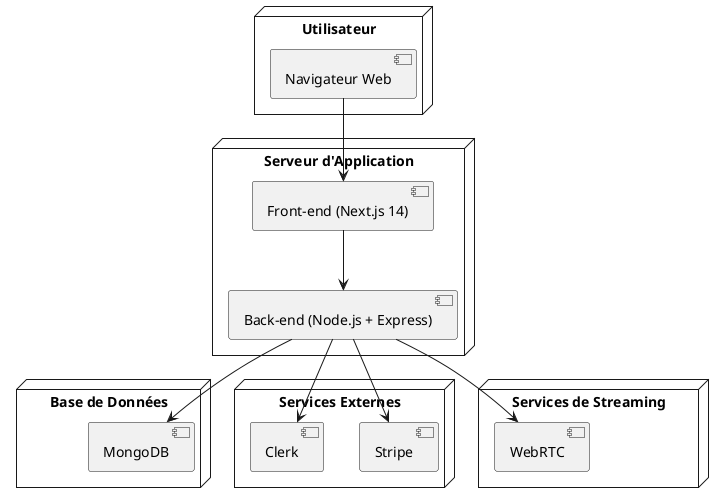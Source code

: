 @startuml
node "Utilisateur" {
    [Navigateur Web]
}

node "Serveur d'Application" {
    [Front-end (Next.js 14)]
    [Back-end (Node.js + Express)]
}

node "Base de Données" {
    [MongoDB]
}

node "Services Externes" {
    [Stripe]
    [Clerk]
}

node "Services de Streaming" {
    [WebRTC]
}

[Navigateur Web] --> [Front-end (Next.js 14)]
[Front-end (Next.js 14)] --> [Back-end (Node.js + Express)]
[Back-end (Node.js + Express)] --> [MongoDB]
[Back-end (Node.js + Express)] --> [Stripe]
[Back-end (Node.js + Express)] --> [Clerk]
[Back-end (Node.js + Express)] --> [WebRTC]

@enduml
